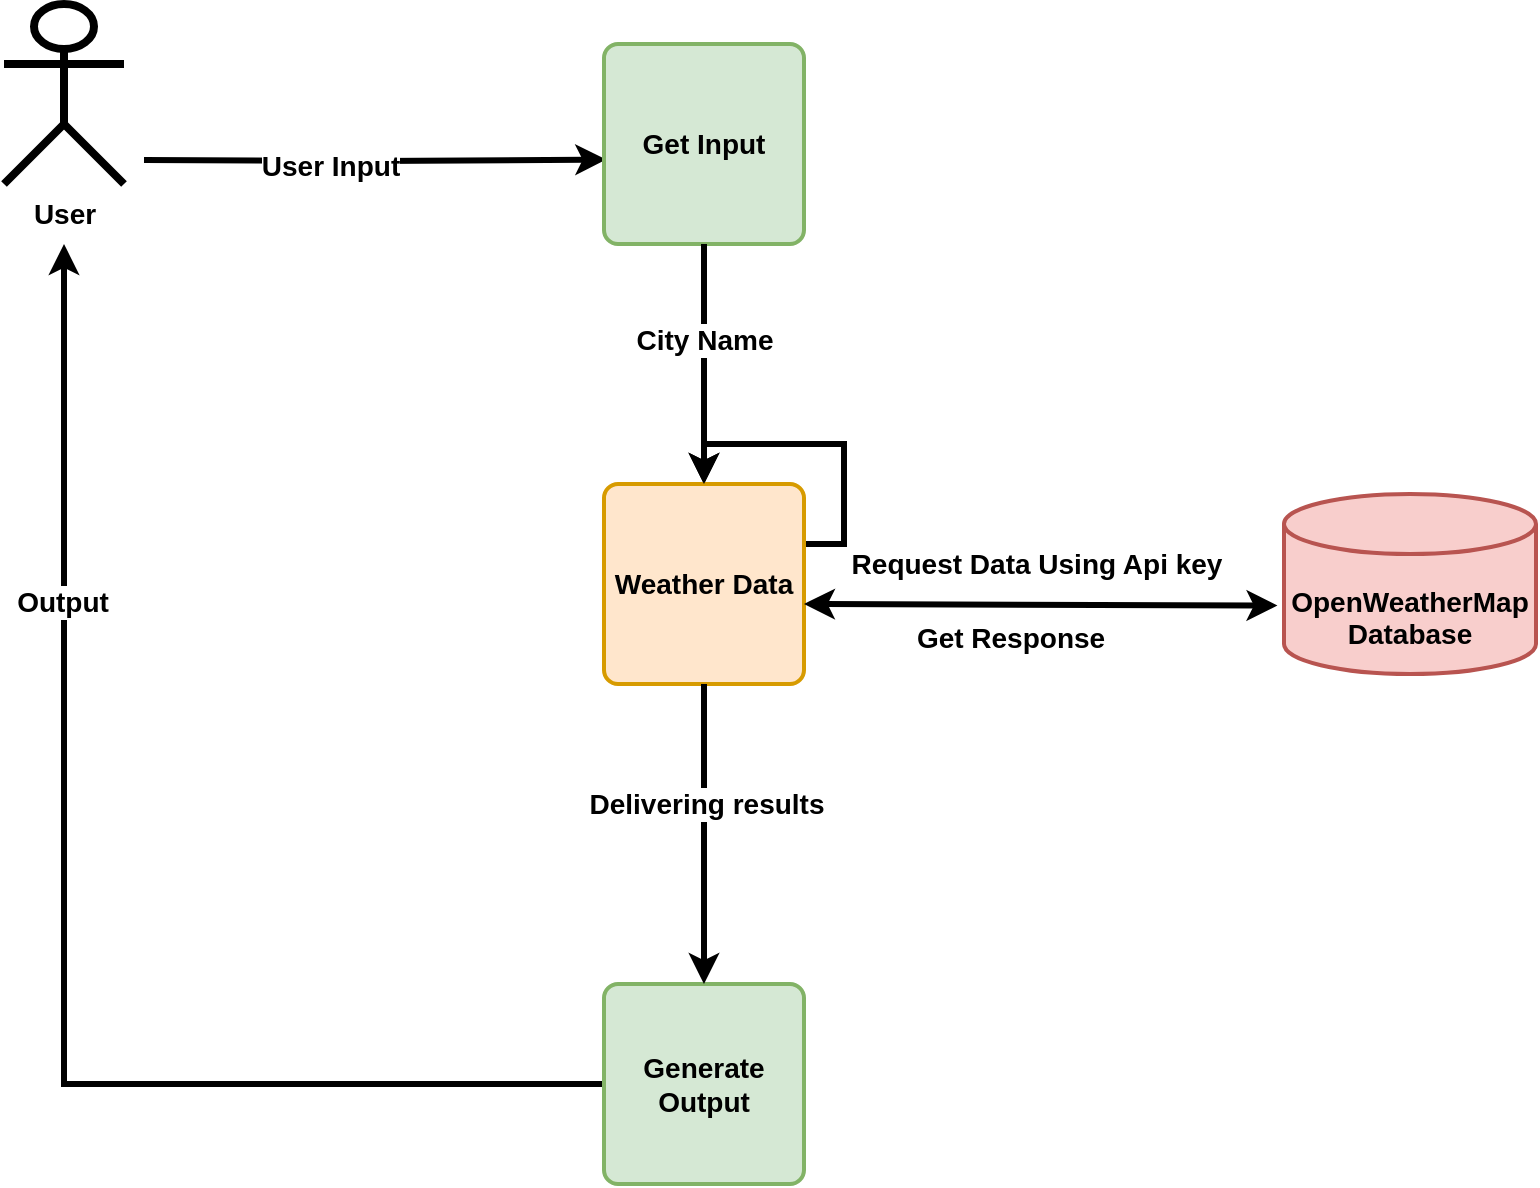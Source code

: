 <mxfile version="18.1.1" type="github">
  <diagram id="eAoMftN8fxg14D9AwdYH" name="Page-1">
    <mxGraphModel dx="2430" dy="847" grid="1" gridSize="10" guides="1" tooltips="1" connect="1" arrows="1" fold="1" page="1" pageScale="1" pageWidth="850" pageHeight="1100" math="0" shadow="0">
      <root>
        <mxCell id="0" />
        <mxCell id="1" parent="0" />
        <mxCell id="TBOhOPIbtPdTFM1R8Poz-24" style="edgeStyle=orthogonalEdgeStyle;rounded=0;orthogonalLoop=1;jettySize=auto;html=1;entryX=0.011;entryY=0.578;entryDx=0;entryDy=0;entryPerimeter=0;fontSize=14;strokeWidth=3;" parent="1" target="TBOhOPIbtPdTFM1R8Poz-14" edge="1">
          <mxGeometry relative="1" as="geometry">
            <mxPoint y="258" as="sourcePoint" />
          </mxGeometry>
        </mxCell>
        <mxCell id="TBOhOPIbtPdTFM1R8Poz-46" value="&lt;b&gt;User Input&lt;br&gt;&lt;/b&gt;" style="edgeLabel;html=1;align=center;verticalAlign=middle;resizable=0;points=[];fontSize=14;" parent="TBOhOPIbtPdTFM1R8Poz-24" vertex="1" connectable="0">
          <mxGeometry x="-0.204" y="-2" relative="1" as="geometry">
            <mxPoint as="offset" />
          </mxGeometry>
        </mxCell>
        <mxCell id="TBOhOPIbtPdTFM1R8Poz-14" value="&lt;b&gt;Get Input&lt;/b&gt;" style="rounded=1;whiteSpace=wrap;html=1;absoluteArcSize=1;arcSize=14;strokeWidth=2;fontSize=14;fillColor=#d5e8d4;strokeColor=#82b366;" parent="1" vertex="1">
          <mxGeometry x="230" y="200" width="100" height="100" as="geometry" />
        </mxCell>
        <mxCell id="TBOhOPIbtPdTFM1R8Poz-15" value="&lt;b&gt;&lt;br&gt;&lt;br&gt;OpenWeatherMap&lt;br&gt;Database&lt;/b&gt;" style="strokeWidth=2;html=1;shape=mxgraph.flowchart.database;whiteSpace=wrap;fontSize=14;fillColor=#f8cecc;strokeColor=#b85450;" parent="1" vertex="1">
          <mxGeometry x="570" y="425" width="126" height="90" as="geometry" />
        </mxCell>
        <mxCell id="TBOhOPIbtPdTFM1R8Poz-31" style="edgeStyle=orthogonalEdgeStyle;rounded=0;orthogonalLoop=1;jettySize=auto;html=1;exitX=0.5;exitY=1;exitDx=0;exitDy=0;entryX=0.5;entryY=0;entryDx=0;entryDy=0;fontSize=14;strokeWidth=3;" parent="1" target="TBOhOPIbtPdTFM1R8Poz-22" edge="1">
          <mxGeometry relative="1" as="geometry">
            <mxPoint x="280" y="470" as="sourcePoint" />
          </mxGeometry>
        </mxCell>
        <mxCell id="TBOhOPIbtPdTFM1R8Poz-22" value="&lt;b&gt;Weather Data&lt;/b&gt;" style="rounded=1;whiteSpace=wrap;html=1;absoluteArcSize=1;arcSize=14;strokeWidth=2;fontSize=14;fillColor=#ffe6cc;strokeColor=#d79b00;" parent="1" vertex="1">
          <mxGeometry x="230" y="420" width="100" height="100" as="geometry" />
        </mxCell>
        <mxCell id="TBOhOPIbtPdTFM1R8Poz-33" style="edgeStyle=orthogonalEdgeStyle;rounded=0;orthogonalLoop=1;jettySize=auto;html=1;exitX=0;exitY=0.5;exitDx=0;exitDy=0;fontSize=14;strokeWidth=3;" parent="1" edge="1">
          <mxGeometry relative="1" as="geometry">
            <mxPoint x="-40" y="300" as="targetPoint" />
            <mxPoint x="240" y="720" as="sourcePoint" />
            <Array as="points">
              <mxPoint x="-40" y="720" />
              <mxPoint x="-40" y="330" />
            </Array>
          </mxGeometry>
        </mxCell>
        <mxCell id="TBOhOPIbtPdTFM1R8Poz-45" value="&lt;b&gt;Output&lt;/b&gt;" style="edgeLabel;html=1;align=center;verticalAlign=middle;resizable=0;points=[];fontSize=14;" parent="TBOhOPIbtPdTFM1R8Poz-33" vertex="1" connectable="0">
          <mxGeometry x="0.49" y="1" relative="1" as="geometry">
            <mxPoint as="offset" />
          </mxGeometry>
        </mxCell>
        <mxCell id="TBOhOPIbtPdTFM1R8Poz-23" value="&lt;b&gt;Generate Output&lt;/b&gt;" style="rounded=1;whiteSpace=wrap;html=1;absoluteArcSize=1;arcSize=14;strokeWidth=2;fontSize=14;fillColor=#d5e8d4;strokeColor=#82b366;" parent="1" vertex="1">
          <mxGeometry x="230" y="670" width="100" height="100" as="geometry" />
        </mxCell>
        <mxCell id="TBOhOPIbtPdTFM1R8Poz-43" value="" style="endArrow=classic;html=1;rounded=0;fontSize=14;exitX=0.5;exitY=1;exitDx=0;exitDy=0;entryX=0.5;entryY=0;entryDx=0;entryDy=0;strokeWidth=3;" parent="1" source="TBOhOPIbtPdTFM1R8Poz-14" target="TBOhOPIbtPdTFM1R8Poz-22" edge="1">
          <mxGeometry width="50" height="50" relative="1" as="geometry">
            <mxPoint x="70" y="470" as="sourcePoint" />
            <mxPoint x="130" y="540" as="targetPoint" />
          </mxGeometry>
        </mxCell>
        <mxCell id="UddSoOws53B85ntsuw4Z-4" value="&lt;b&gt;City Name&lt;/b&gt;" style="edgeLabel;html=1;align=center;verticalAlign=middle;resizable=0;points=[];fontSize=14;" vertex="1" connectable="0" parent="TBOhOPIbtPdTFM1R8Poz-43">
          <mxGeometry x="-0.209" relative="1" as="geometry">
            <mxPoint as="offset" />
          </mxGeometry>
        </mxCell>
        <mxCell id="TBOhOPIbtPdTFM1R8Poz-69" style="edgeStyle=orthogonalEdgeStyle;rounded=0;jumpSize=10;orthogonalLoop=1;jettySize=auto;html=1;exitX=0.5;exitY=1;exitDx=0;exitDy=0;entryX=0.5;entryY=0;entryDx=0;entryDy=0;fontSize=14;strokeWidth=3;" parent="1" source="TBOhOPIbtPdTFM1R8Poz-22" target="TBOhOPIbtPdTFM1R8Poz-23" edge="1">
          <mxGeometry relative="1" as="geometry">
            <mxPoint x="280.0" y="830.0" as="sourcePoint" />
          </mxGeometry>
        </mxCell>
        <mxCell id="TBOhOPIbtPdTFM1R8Poz-71" value="&lt;b&gt;Delivering results&lt;br&gt;&lt;/b&gt;" style="edgeLabel;html=1;align=center;verticalAlign=middle;resizable=0;points=[];fontSize=14;" parent="TBOhOPIbtPdTFM1R8Poz-69" vertex="1" connectable="0">
          <mxGeometry x="-0.209" y="1" relative="1" as="geometry">
            <mxPoint as="offset" />
          </mxGeometry>
        </mxCell>
        <mxCell id="tRyJW_B8rtcfebcyQEzG-4" value="&lt;b&gt;User&lt;/b&gt;" style="shape=umlActor;verticalLabelPosition=bottom;verticalAlign=top;html=1;fontSize=14;strokeWidth=4;" parent="1" vertex="1">
          <mxGeometry x="-70" y="180" width="60" height="90" as="geometry" />
        </mxCell>
        <mxCell id="UddSoOws53B85ntsuw4Z-1" value="" style="endArrow=classic;startArrow=classic;html=1;rounded=0;entryX=-0.026;entryY=0.62;entryDx=0;entryDy=0;entryPerimeter=0;strokeWidth=3;" edge="1" parent="1" target="TBOhOPIbtPdTFM1R8Poz-15">
          <mxGeometry width="50" height="50" relative="1" as="geometry">
            <mxPoint x="330" y="480" as="sourcePoint" />
            <mxPoint x="380" y="430" as="targetPoint" />
          </mxGeometry>
        </mxCell>
        <mxCell id="UddSoOws53B85ntsuw4Z-2" value="&lt;b&gt;&lt;font style=&quot;font-size: 14px;&quot;&gt;Request Data Using Api key&lt;/font&gt;&lt;/b&gt;" style="text;html=1;align=center;verticalAlign=middle;resizable=0;points=[];autosize=1;strokeColor=none;fillColor=none;" vertex="1" parent="1">
          <mxGeometry x="346" y="450" width="200" height="20" as="geometry" />
        </mxCell>
        <mxCell id="UddSoOws53B85ntsuw4Z-3" value="&lt;b&gt;Get Response&lt;/b&gt;" style="text;html=1;align=center;verticalAlign=middle;resizable=0;points=[];autosize=1;strokeColor=none;fillColor=none;fontSize=14;" vertex="1" parent="1">
          <mxGeometry x="378" y="487" width="110" height="20" as="geometry" />
        </mxCell>
      </root>
    </mxGraphModel>
  </diagram>
</mxfile>
